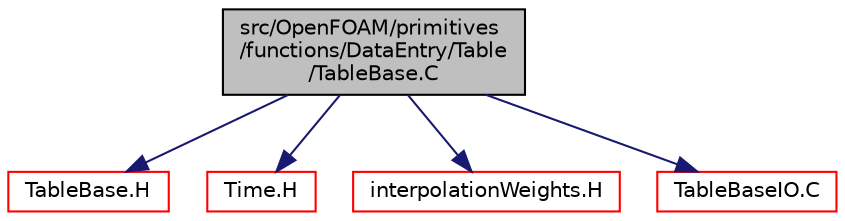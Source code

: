 digraph "src/OpenFOAM/primitives/functions/DataEntry/Table/TableBase.C"
{
  bgcolor="transparent";
  edge [fontname="Helvetica",fontsize="10",labelfontname="Helvetica",labelfontsize="10"];
  node [fontname="Helvetica",fontsize="10",shape=record];
  Node1 [label="src/OpenFOAM/primitives\l/functions/DataEntry/Table\l/TableBase.C",height=0.2,width=0.4,color="black", fillcolor="grey75", style="filled", fontcolor="black"];
  Node1 -> Node2 [color="midnightblue",fontsize="10",style="solid",fontname="Helvetica"];
  Node2 [label="TableBase.H",height=0.2,width=0.4,color="red",URL="$a08846.html"];
  Node1 -> Node3 [color="midnightblue",fontsize="10",style="solid",fontname="Helvetica"];
  Node3 [label="Time.H",height=0.2,width=0.4,color="red",URL="$a07855.html"];
  Node1 -> Node4 [color="midnightblue",fontsize="10",style="solid",fontname="Helvetica"];
  Node4 [label="interpolationWeights.H",height=0.2,width=0.4,color="red",URL="$a08240.html"];
  Node1 -> Node5 [color="midnightblue",fontsize="10",style="solid",fontname="Helvetica"];
  Node5 [label="TableBaseIO.C",height=0.2,width=0.4,color="red",URL="$a08847.html"];
}
